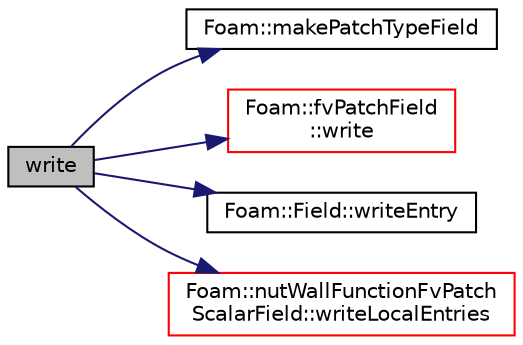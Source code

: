 digraph "write"
{
  bgcolor="transparent";
  edge [fontname="Helvetica",fontsize="10",labelfontname="Helvetica",labelfontsize="10"];
  node [fontname="Helvetica",fontsize="10",shape=record];
  rankdir="LR";
  Node108 [label="write",height=0.2,width=0.4,color="black", fillcolor="grey75", style="filled", fontcolor="black"];
  Node108 -> Node109 [color="midnightblue",fontsize="10",style="solid",fontname="Helvetica"];
  Node109 [label="Foam::makePatchTypeField",height=0.2,width=0.4,color="black",URL="$a21851.html#a44a8c9a8ab08f6bf1f84bf3dab3f82a2"];
  Node108 -> Node110 [color="midnightblue",fontsize="10",style="solid",fontname="Helvetica"];
  Node110 [label="Foam::fvPatchField\l::write",height=0.2,width=0.4,color="red",URL="$a23169.html#a293fdfec8bdfbd5c3913ab4c9f3454ff",tooltip="Write. "];
  Node108 -> Node122 [color="midnightblue",fontsize="10",style="solid",fontname="Helvetica"];
  Node122 [label="Foam::Field::writeEntry",height=0.2,width=0.4,color="black",URL="$a27573.html#a7c03447f7f0471351fe57a41b62c8686",tooltip="Write the field as a dictionary entry. "];
  Node108 -> Node123 [color="midnightblue",fontsize="10",style="solid",fontname="Helvetica"];
  Node123 [label="Foam::nutWallFunctionFvPatch\lScalarField::writeLocalEntries",height=0.2,width=0.4,color="red",URL="$a32177.html#a320f9d385b60c3b94e52b9e3d7164231",tooltip="Write local wall function variables. "];
}
